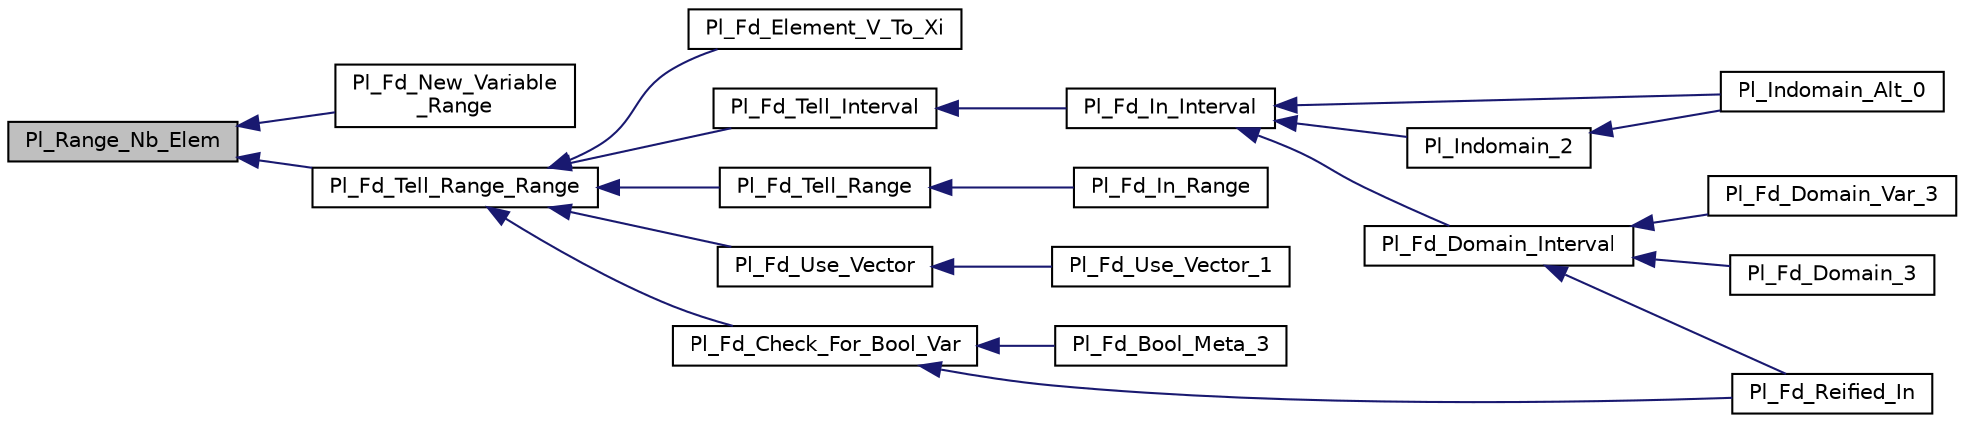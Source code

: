 digraph "Pl_Range_Nb_Elem"
{
  edge [fontname="Helvetica",fontsize="10",labelfontname="Helvetica",labelfontsize="10"];
  node [fontname="Helvetica",fontsize="10",shape=record];
  rankdir="LR";
  Node1 [label="Pl_Range_Nb_Elem",height=0.2,width=0.4,color="black", fillcolor="grey75", style="filled", fontcolor="black"];
  Node1 -> Node2 [dir="back",color="midnightblue",fontsize="10",style="solid"];
  Node2 [label="Pl_Fd_New_Variable\l_Range",height=0.2,width=0.4,color="black", fillcolor="white", style="filled",URL="$fd__inst_8h.html#a68d595d711a2afb1240242c25052b57d"];
  Node1 -> Node3 [dir="back",color="midnightblue",fontsize="10",style="solid"];
  Node3 [label="Pl_Fd_Tell_Range_Range",height=0.2,width=0.4,color="black", fillcolor="white", style="filled",URL="$fd__inst_8h.html#ad4fb250c865f8185fec8b7a35664105c"];
  Node3 -> Node4 [dir="back",color="midnightblue",fontsize="10",style="solid"];
  Node4 [label="Pl_Fd_Element_V_To_Xi",height=0.2,width=0.4,color="black", fillcolor="white", style="filled",URL="$fd__symbolic__c_8c.html#a973eafe617160ecababeafeb060d03ec"];
  Node3 -> Node5 [dir="back",color="midnightblue",fontsize="10",style="solid"];
  Node5 [label="Pl_Fd_Tell_Interval",height=0.2,width=0.4,color="black", fillcolor="white", style="filled",URL="$fd__inst_8h.html#a0fff01614d94fe7db9d90fa7f01e14d2"];
  Node5 -> Node6 [dir="back",color="midnightblue",fontsize="10",style="solid"];
  Node6 [label="Pl_Fd_In_Interval",height=0.2,width=0.4,color="black", fillcolor="white", style="filled",URL="$fd__inst_8h.html#a306ee51e5acc5fd6a0c9c3aa79f04ac0"];
  Node6 -> Node7 [dir="back",color="midnightblue",fontsize="10",style="solid"];
  Node7 [label="Pl_Fd_Domain_Interval",height=0.2,width=0.4,color="black", fillcolor="white", style="filled",URL="$fd__values__c_8c.html#a351067a2ae42277486b8a46d91911a0d"];
  Node7 -> Node8 [dir="back",color="midnightblue",fontsize="10",style="solid"];
  Node8 [label="Pl_Fd_Reified_In",height=0.2,width=0.4,color="black", fillcolor="white", style="filled",URL="$fd__bool__c_8c.html#aad0a445c9905cdb15eeb91e0dc38c0dd"];
  Node7 -> Node9 [dir="back",color="midnightblue",fontsize="10",style="solid"];
  Node9 [label="Pl_Fd_Domain_Var_3",height=0.2,width=0.4,color="black", fillcolor="white", style="filled",URL="$fd__values__c_8c.html#aa777642264b14ca56887669b19202374"];
  Node7 -> Node10 [dir="back",color="midnightblue",fontsize="10",style="solid"];
  Node10 [label="Pl_Fd_Domain_3",height=0.2,width=0.4,color="black", fillcolor="white", style="filled",URL="$fd__values__c_8c.html#ac3230fe39ec80a19b8cac99c538ea083"];
  Node6 -> Node11 [dir="back",color="midnightblue",fontsize="10",style="solid"];
  Node11 [label="Pl_Indomain_2",height=0.2,width=0.4,color="black", fillcolor="white", style="filled",URL="$fd__values__c_8c.html#a6de1db9fb85e24c632fbb29ec6f8724e"];
  Node11 -> Node12 [dir="back",color="midnightblue",fontsize="10",style="solid"];
  Node12 [label="Pl_Indomain_Alt_0",height=0.2,width=0.4,color="black", fillcolor="white", style="filled",URL="$fd__values__c_8c.html#a180ad373ea06757f95f7286c0de75fb0"];
  Node6 -> Node12 [dir="back",color="midnightblue",fontsize="10",style="solid"];
  Node3 -> Node13 [dir="back",color="midnightblue",fontsize="10",style="solid"];
  Node13 [label="Pl_Fd_Tell_Range",height=0.2,width=0.4,color="black", fillcolor="white", style="filled",URL="$fd__inst_8h.html#ab9c5efdca39e3f34ef344652781cfca0"];
  Node13 -> Node14 [dir="back",color="midnightblue",fontsize="10",style="solid"];
  Node14 [label="Pl_Fd_In_Range",height=0.2,width=0.4,color="black", fillcolor="white", style="filled",URL="$fd__inst_8h.html#afaac1046c28522b902125a330776ade9"];
  Node3 -> Node15 [dir="back",color="midnightblue",fontsize="10",style="solid"];
  Node15 [label="Pl_Fd_Use_Vector",height=0.2,width=0.4,color="black", fillcolor="white", style="filled",URL="$fd__inst_8h.html#a2d3586b22af6cc729a0340f120e4a98f"];
  Node15 -> Node16 [dir="back",color="midnightblue",fontsize="10",style="solid"];
  Node16 [label="Pl_Fd_Use_Vector_1",height=0.2,width=0.4,color="black", fillcolor="white", style="filled",URL="$fd__infos__c_8c.html#aa529fc87d64f8d89a1012da83771843e"];
  Node3 -> Node17 [dir="back",color="midnightblue",fontsize="10",style="solid"];
  Node17 [label="Pl_Fd_Check_For_Bool_Var",height=0.2,width=0.4,color="black", fillcolor="white", style="filled",URL="$fd__inst_8h.html#a48bfe26ff0c1846232e2c494c7746c5e"];
  Node17 -> Node18 [dir="back",color="midnightblue",fontsize="10",style="solid"];
  Node18 [label="Pl_Fd_Bool_Meta_3",height=0.2,width=0.4,color="black", fillcolor="white", style="filled",URL="$fd__bool__c_8c.html#af216d1fd11aff1fa2cb04c7ead09615f"];
  Node17 -> Node8 [dir="back",color="midnightblue",fontsize="10",style="solid"];
}
